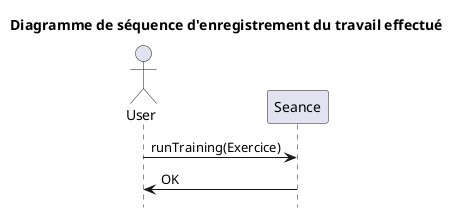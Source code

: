 @startuml
hide footbox
actor User

title Diagramme de séquence d'enregistrement du travail effectué

User->Seance: runTraining(Exercice)
Seance->User: OK

@enduml